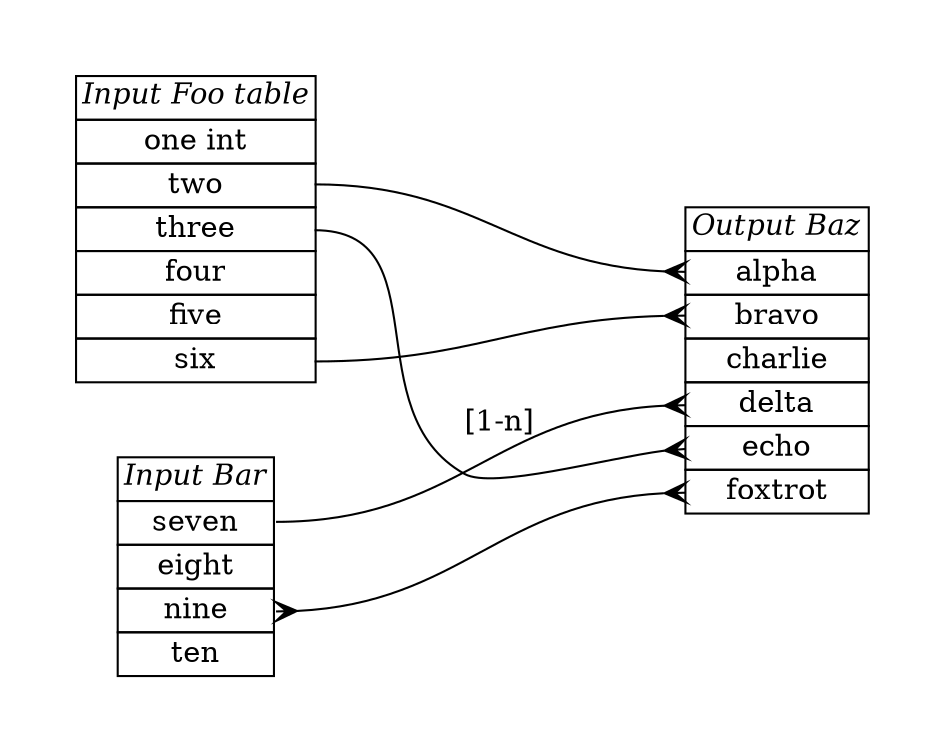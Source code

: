 //comment 
/*
comment
*/
/*
https://spin.atomicobject.com/2017/11/15/table-rel-diagrams-graphviz/
https://mamchenkov.net/wordpress/2015/08/20/graphviz-dot-erds-network-diagrams/

HTML like style
https://www.graphviz.org/doc/info/shapes.html
*/
digraph {
    graph [pad="0.5", nodesep="0.5", ranksep="2"];
    node [shape=plain]
    rankdir=LR;
    // One-to-many relation (from one, to many)
    //Arrow https://www.graphviz.org/doc/info/arrows.html
    edge [arrowhead=crow, arrowtail=crow]

    Foo [label=<
    <table border="0" cellborder="1" cellspacing="0">
    <tr><td><i>Input Foo table</i></td></tr>
    <tr><td port="1">one int</td></tr>
    <tr><td port="2">two</td></tr>
    <tr><td port="3">three</td></tr>
    <tr><td port="4">four</td></tr>
    <tr><td port="5">five</td></tr>
    <tr><td port="6">six</td></tr>
    </table>>];


    Bar [label=<
    <table border="0" cellborder="1" cellspacing="0">
    <tr><td><i>Input Bar</i></td></tr>
    <tr><td port="7">seven</td></tr>
    <tr><td port="8">eight</td></tr>
    <tr><td port="9">nine</td></tr>
    <tr><td port="10">ten</td></tr>
    </table>>];


    Baz [label=<
    <table border="0" cellborder="1" cellspacing="0">
    <tr><td><i>Output Baz</i></td></tr>
    <tr><td port="a">alpha</td></tr>
    <tr><td port="b">bravo</td></tr>
    <tr><td port="c">charlie</td></tr>
    <tr><td port="d">delta</td></tr>
    <tr><td port="e">echo</td></tr>
    <tr><td port="f">foxtrot</td></tr>
    </table>>];

    Foo:2 -> Baz:a;
    Foo:3 -> Baz:e;
    Foo:6 -> Baz:b;
    Bar:7 -> Baz:d [label="[1-n]"];
    // https://stackoverflow.com/a/17742184/1872200
    Bar:9 -> Baz:f [dir="both"];

}